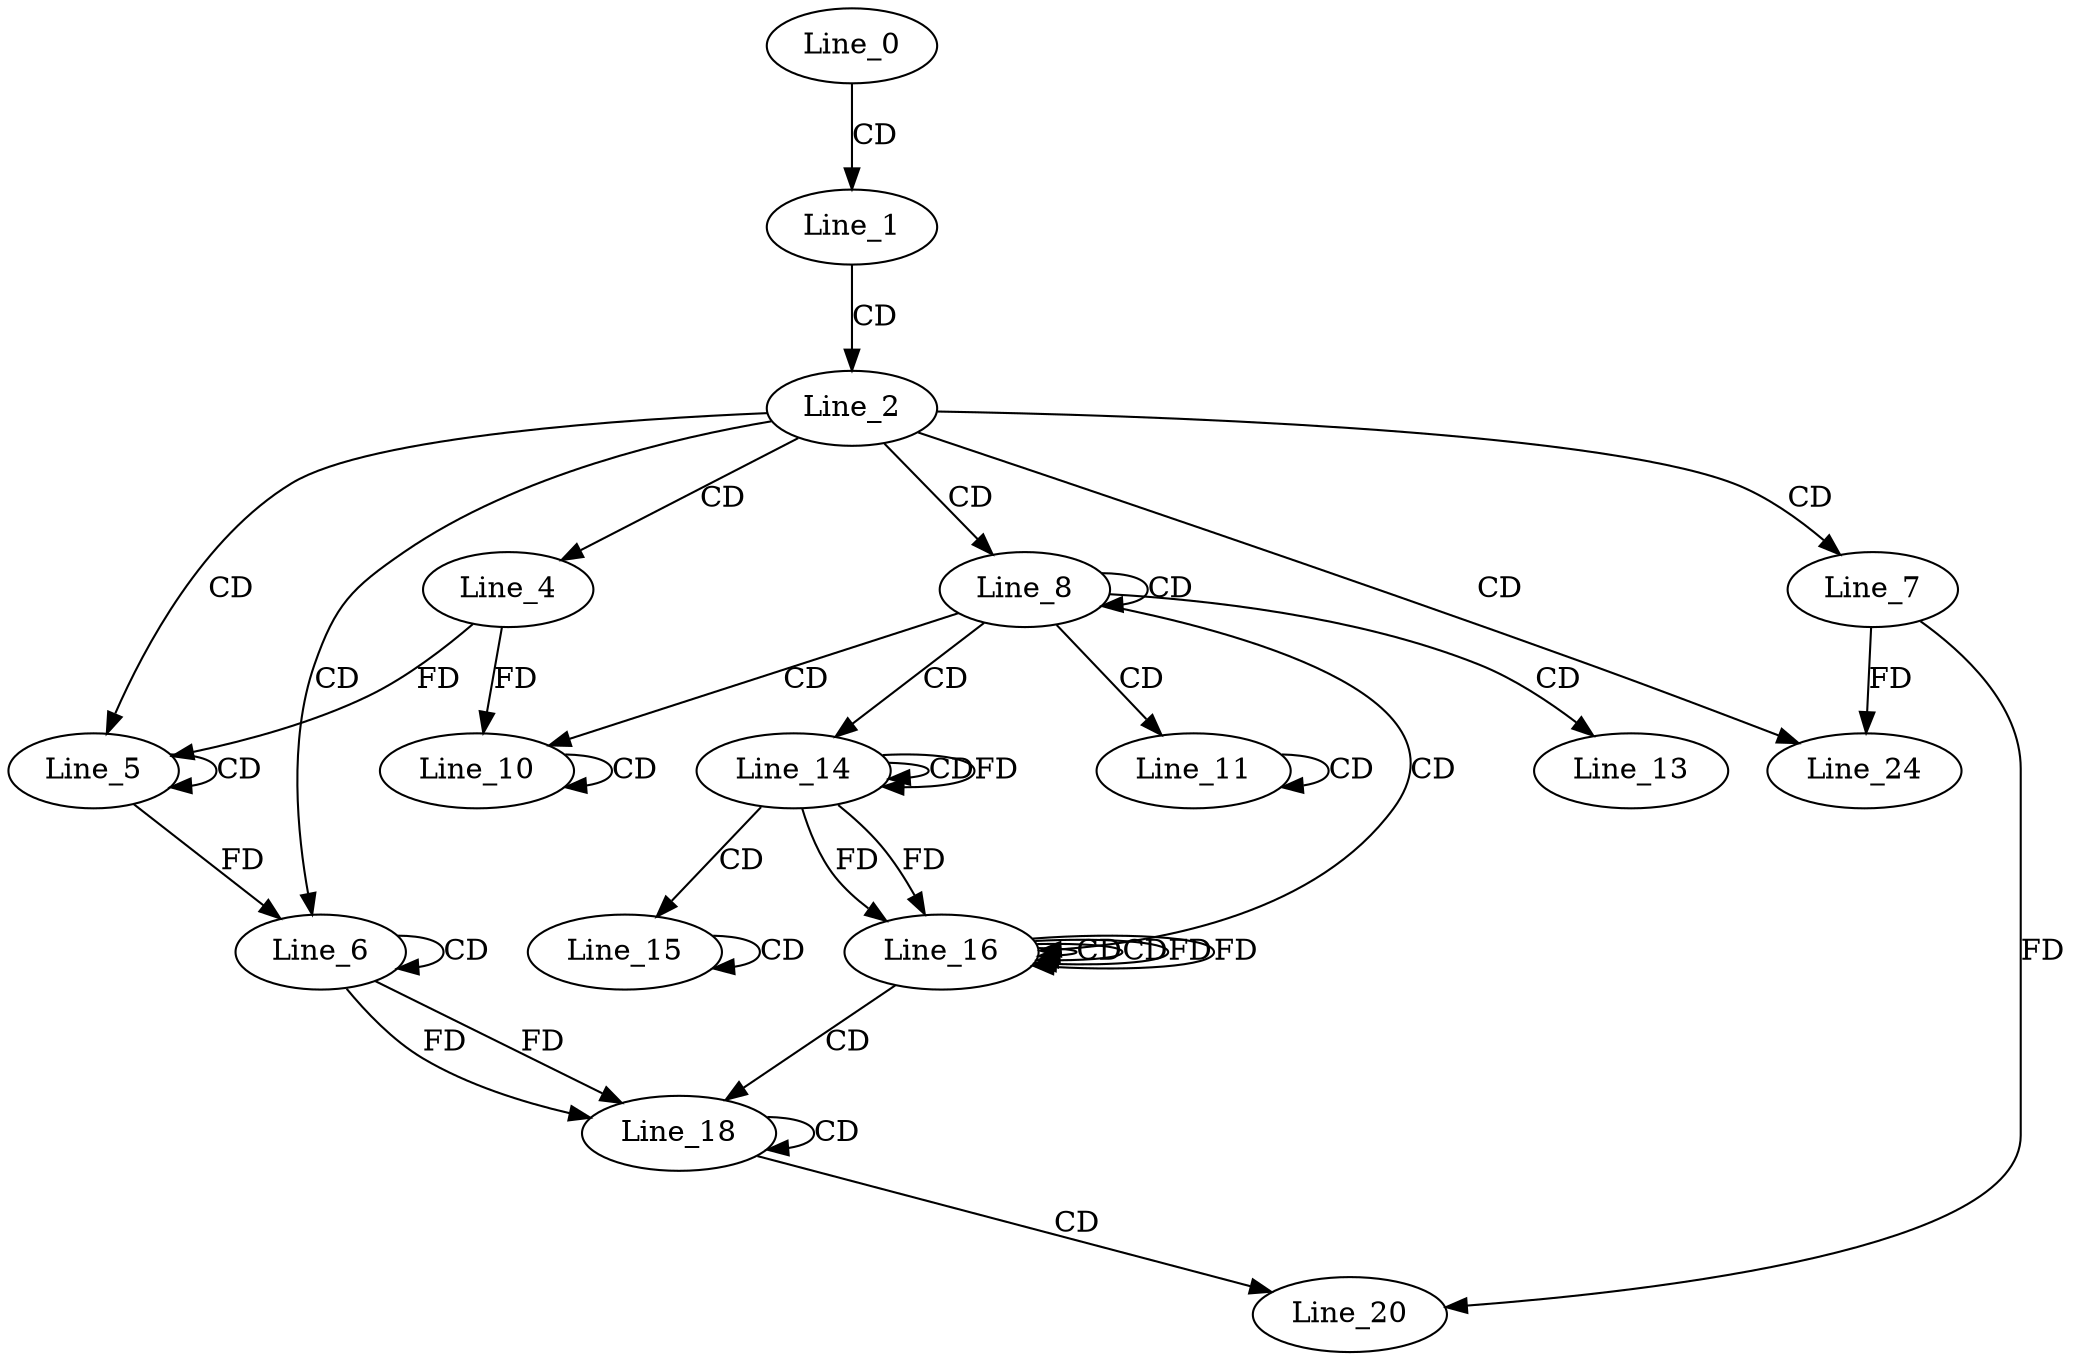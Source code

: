 digraph G {
  Line_0;
  Line_1;
  Line_2;
  Line_4;
  Line_5;
  Line_5;
  Line_6;
  Line_6;
  Line_7;
  Line_8;
  Line_10;
  Line_10;
  Line_10;
  Line_11;
  Line_11;
  Line_13;
  Line_14;
  Line_14;
  Line_14;
  Line_15;
  Line_15;
  Line_16;
  Line_16;
  Line_16;
  Line_18;
  Line_18;
  Line_20;
  Line_24;
  Line_0 -> Line_1 [ label="CD" ];
  Line_1 -> Line_2 [ label="CD" ];
  Line_2 -> Line_4 [ label="CD" ];
  Line_2 -> Line_5 [ label="CD" ];
  Line_5 -> Line_5 [ label="CD" ];
  Line_4 -> Line_5 [ label="FD" ];
  Line_2 -> Line_6 [ label="CD" ];
  Line_6 -> Line_6 [ label="CD" ];
  Line_5 -> Line_6 [ label="FD" ];
  Line_2 -> Line_7 [ label="CD" ];
  Line_2 -> Line_8 [ label="CD" ];
  Line_8 -> Line_8 [ label="CD" ];
  Line_8 -> Line_10 [ label="CD" ];
  Line_10 -> Line_10 [ label="CD" ];
  Line_4 -> Line_10 [ label="FD" ];
  Line_8 -> Line_11 [ label="CD" ];
  Line_11 -> Line_11 [ label="CD" ];
  Line_8 -> Line_13 [ label="CD" ];
  Line_8 -> Line_14 [ label="CD" ];
  Line_14 -> Line_14 [ label="CD" ];
  Line_14 -> Line_14 [ label="FD" ];
  Line_14 -> Line_15 [ label="CD" ];
  Line_15 -> Line_15 [ label="CD" ];
  Line_8 -> Line_16 [ label="CD" ];
  Line_16 -> Line_16 [ label="CD" ];
  Line_14 -> Line_16 [ label="FD" ];
  Line_16 -> Line_16 [ label="CD" ];
  Line_16 -> Line_16 [ label="FD" ];
  Line_14 -> Line_16 [ label="FD" ];
  Line_16 -> Line_18 [ label="CD" ];
  Line_6 -> Line_18 [ label="FD" ];
  Line_18 -> Line_18 [ label="CD" ];
  Line_6 -> Line_18 [ label="FD" ];
  Line_18 -> Line_20 [ label="CD" ];
  Line_7 -> Line_20 [ label="FD" ];
  Line_2 -> Line_24 [ label="CD" ];
  Line_7 -> Line_24 [ label="FD" ];
  Line_16 -> Line_16 [ label="FD" ];
}
